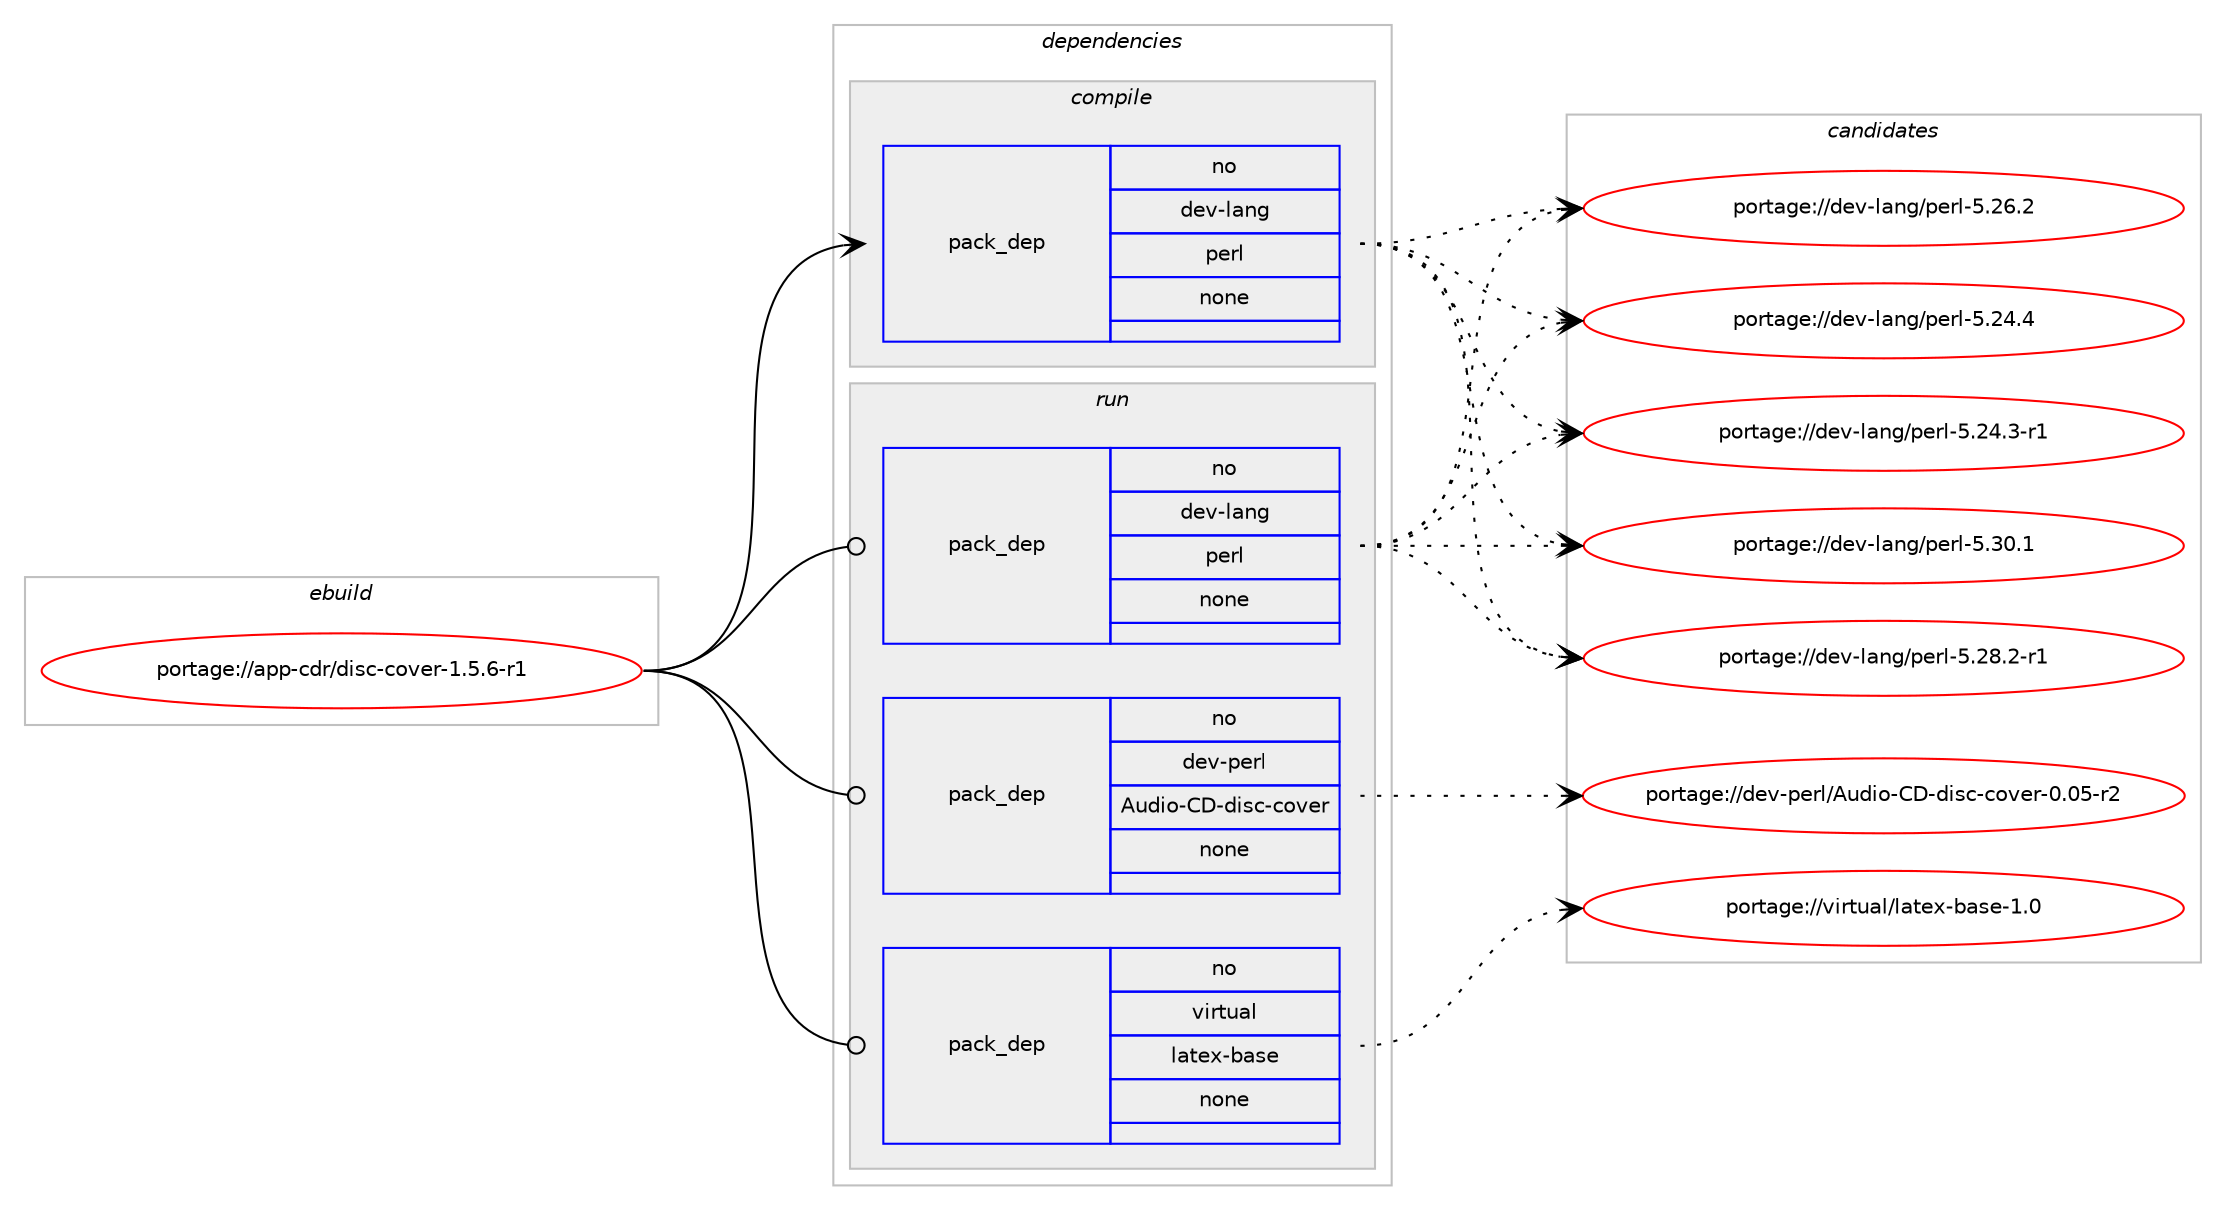 digraph prolog {

# *************
# Graph options
# *************

newrank=true;
concentrate=true;
compound=true;
graph [rankdir=LR,fontname=Helvetica,fontsize=10,ranksep=1.5];#, ranksep=2.5, nodesep=0.2];
edge  [arrowhead=vee];
node  [fontname=Helvetica,fontsize=10];

# **********
# The ebuild
# **********

subgraph cluster_leftcol {
color=gray;
label=<<i>ebuild</i>>;
id [label="portage://app-cdr/disc-cover-1.5.6-r1", color=red, width=4, href="../app-cdr/disc-cover-1.5.6-r1.svg"];
}

# ****************
# The dependencies
# ****************

subgraph cluster_midcol {
color=gray;
label=<<i>dependencies</i>>;
subgraph cluster_compile {
fillcolor="#eeeeee";
style=filled;
label=<<i>compile</i>>;
subgraph pack484104 {
dependency644487 [label=<<TABLE BORDER="0" CELLBORDER="1" CELLSPACING="0" CELLPADDING="4" WIDTH="220"><TR><TD ROWSPAN="6" CELLPADDING="30">pack_dep</TD></TR><TR><TD WIDTH="110">no</TD></TR><TR><TD>dev-lang</TD></TR><TR><TD>perl</TD></TR><TR><TD>none</TD></TR><TR><TD></TD></TR></TABLE>>, shape=none, color=blue];
}
id:e -> dependency644487:w [weight=20,style="solid",arrowhead="vee"];
}
subgraph cluster_compileandrun {
fillcolor="#eeeeee";
style=filled;
label=<<i>compile and run</i>>;
}
subgraph cluster_run {
fillcolor="#eeeeee";
style=filled;
label=<<i>run</i>>;
subgraph pack484105 {
dependency644488 [label=<<TABLE BORDER="0" CELLBORDER="1" CELLSPACING="0" CELLPADDING="4" WIDTH="220"><TR><TD ROWSPAN="6" CELLPADDING="30">pack_dep</TD></TR><TR><TD WIDTH="110">no</TD></TR><TR><TD>dev-lang</TD></TR><TR><TD>perl</TD></TR><TR><TD>none</TD></TR><TR><TD></TD></TR></TABLE>>, shape=none, color=blue];
}
id:e -> dependency644488:w [weight=20,style="solid",arrowhead="odot"];
subgraph pack484106 {
dependency644489 [label=<<TABLE BORDER="0" CELLBORDER="1" CELLSPACING="0" CELLPADDING="4" WIDTH="220"><TR><TD ROWSPAN="6" CELLPADDING="30">pack_dep</TD></TR><TR><TD WIDTH="110">no</TD></TR><TR><TD>dev-perl</TD></TR><TR><TD>Audio-CD-disc-cover</TD></TR><TR><TD>none</TD></TR><TR><TD></TD></TR></TABLE>>, shape=none, color=blue];
}
id:e -> dependency644489:w [weight=20,style="solid",arrowhead="odot"];
subgraph pack484107 {
dependency644490 [label=<<TABLE BORDER="0" CELLBORDER="1" CELLSPACING="0" CELLPADDING="4" WIDTH="220"><TR><TD ROWSPAN="6" CELLPADDING="30">pack_dep</TD></TR><TR><TD WIDTH="110">no</TD></TR><TR><TD>virtual</TD></TR><TR><TD>latex-base</TD></TR><TR><TD>none</TD></TR><TR><TD></TD></TR></TABLE>>, shape=none, color=blue];
}
id:e -> dependency644490:w [weight=20,style="solid",arrowhead="odot"];
}
}

# **************
# The candidates
# **************

subgraph cluster_choices {
rank=same;
color=gray;
label=<<i>candidates</i>>;

subgraph choice484104 {
color=black;
nodesep=1;
choice10010111845108971101034711210111410845534651484649 [label="portage://dev-lang/perl-5.30.1", color=red, width=4,href="../dev-lang/perl-5.30.1.svg"];
choice100101118451089711010347112101114108455346505646504511449 [label="portage://dev-lang/perl-5.28.2-r1", color=red, width=4,href="../dev-lang/perl-5.28.2-r1.svg"];
choice10010111845108971101034711210111410845534650544650 [label="portage://dev-lang/perl-5.26.2", color=red, width=4,href="../dev-lang/perl-5.26.2.svg"];
choice10010111845108971101034711210111410845534650524652 [label="portage://dev-lang/perl-5.24.4", color=red, width=4,href="../dev-lang/perl-5.24.4.svg"];
choice100101118451089711010347112101114108455346505246514511449 [label="portage://dev-lang/perl-5.24.3-r1", color=red, width=4,href="../dev-lang/perl-5.24.3-r1.svg"];
dependency644487:e -> choice10010111845108971101034711210111410845534651484649:w [style=dotted,weight="100"];
dependency644487:e -> choice100101118451089711010347112101114108455346505646504511449:w [style=dotted,weight="100"];
dependency644487:e -> choice10010111845108971101034711210111410845534650544650:w [style=dotted,weight="100"];
dependency644487:e -> choice10010111845108971101034711210111410845534650524652:w [style=dotted,weight="100"];
dependency644487:e -> choice100101118451089711010347112101114108455346505246514511449:w [style=dotted,weight="100"];
}
subgraph choice484105 {
color=black;
nodesep=1;
choice10010111845108971101034711210111410845534651484649 [label="portage://dev-lang/perl-5.30.1", color=red, width=4,href="../dev-lang/perl-5.30.1.svg"];
choice100101118451089711010347112101114108455346505646504511449 [label="portage://dev-lang/perl-5.28.2-r1", color=red, width=4,href="../dev-lang/perl-5.28.2-r1.svg"];
choice10010111845108971101034711210111410845534650544650 [label="portage://dev-lang/perl-5.26.2", color=red, width=4,href="../dev-lang/perl-5.26.2.svg"];
choice10010111845108971101034711210111410845534650524652 [label="portage://dev-lang/perl-5.24.4", color=red, width=4,href="../dev-lang/perl-5.24.4.svg"];
choice100101118451089711010347112101114108455346505246514511449 [label="portage://dev-lang/perl-5.24.3-r1", color=red, width=4,href="../dev-lang/perl-5.24.3-r1.svg"];
dependency644488:e -> choice10010111845108971101034711210111410845534651484649:w [style=dotted,weight="100"];
dependency644488:e -> choice100101118451089711010347112101114108455346505646504511449:w [style=dotted,weight="100"];
dependency644488:e -> choice10010111845108971101034711210111410845534650544650:w [style=dotted,weight="100"];
dependency644488:e -> choice10010111845108971101034711210111410845534650524652:w [style=dotted,weight="100"];
dependency644488:e -> choice100101118451089711010347112101114108455346505246514511449:w [style=dotted,weight="100"];
}
subgraph choice484106 {
color=black;
nodesep=1;
choice1001011184511210111410847651171001051114567684510010511599459911111810111445484648534511450 [label="portage://dev-perl/Audio-CD-disc-cover-0.05-r2", color=red, width=4,href="../dev-perl/Audio-CD-disc-cover-0.05-r2.svg"];
dependency644489:e -> choice1001011184511210111410847651171001051114567684510010511599459911111810111445484648534511450:w [style=dotted,weight="100"];
}
subgraph choice484107 {
color=black;
nodesep=1;
choice11810511411611797108471089711610112045989711510145494648 [label="portage://virtual/latex-base-1.0", color=red, width=4,href="../virtual/latex-base-1.0.svg"];
dependency644490:e -> choice11810511411611797108471089711610112045989711510145494648:w [style=dotted,weight="100"];
}
}

}
